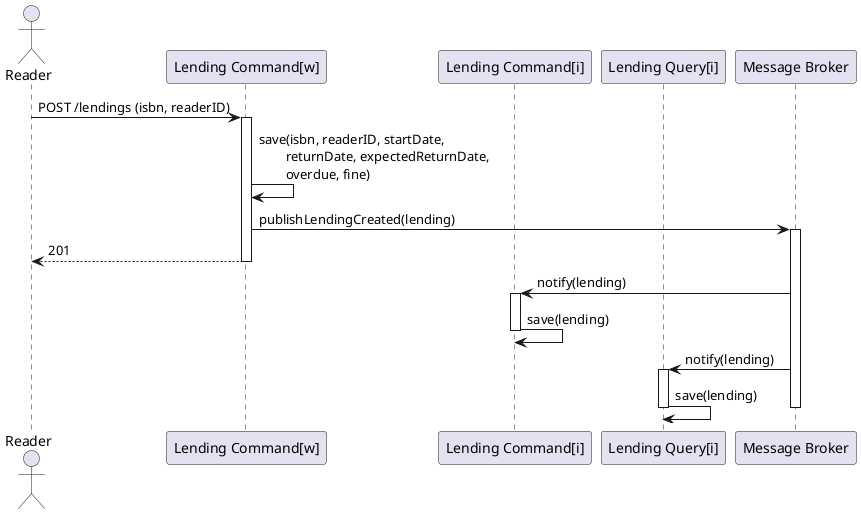 @startuml

actor "Reader" as reader
participant "Lending Command[w]" as LMW
participant "Lending Command[i]" as LMI
participant "Lending Query[i]" as LQ

participant "Message Broker" as MB


reader -> LMW : POST /lendings (isbn, readerID)
activate LMW

LMW -> LMW : save(isbn, readerID, startDate,\n\treturnDate, expectedReturnDate, \n\toverdue, fine)


LMW -> MB : publishLendingCreated(lending)
activate MB

LMW --> reader : 201
deactivate LMW

MB -> LMI : notify(lending)
activate LMI
LMI -> LMI : save(lending)
deactivate LMI

MB -> LQ : notify(lending)
activate LQ
LQ -> LQ : save(lending)
deactivate LQ

deactivate MB

@enduml
